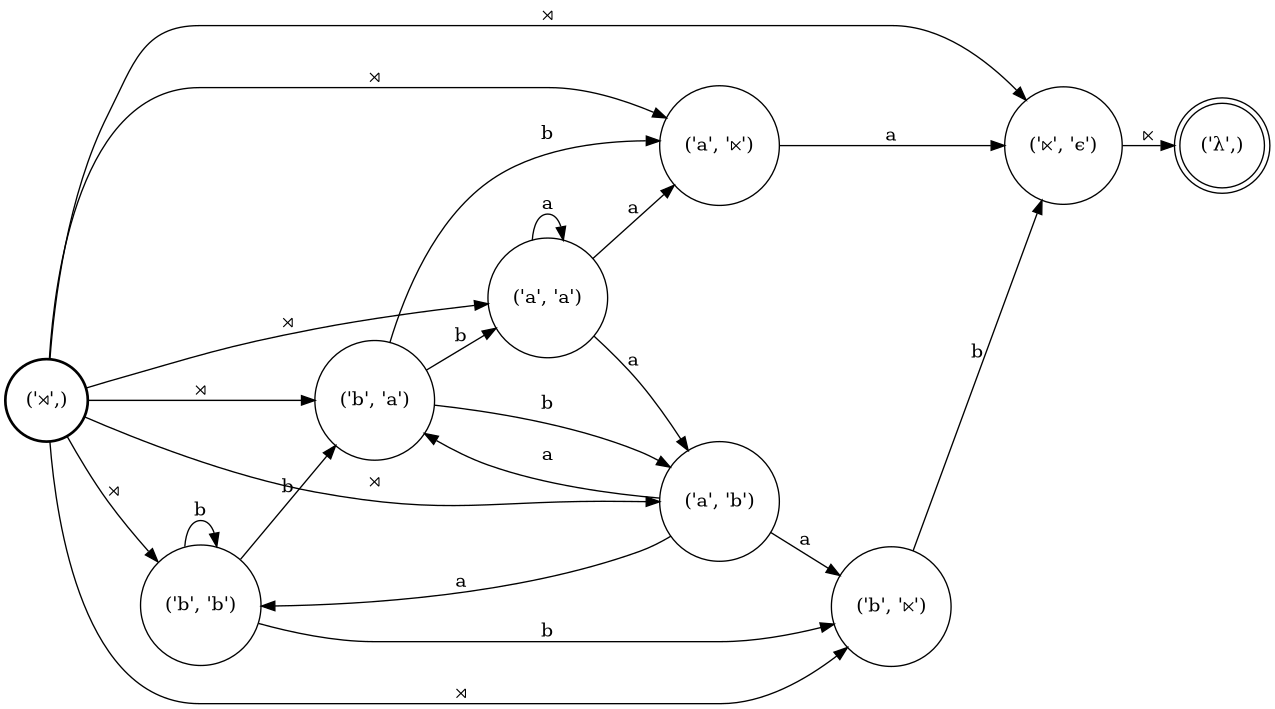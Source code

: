 digraph FST {
rankdir = LR;
size = "8.5,11";
center = 1;
orientation = Portrait;
ranksep = "0.4";
nodesep = "0.25";
8 [label = "('⋊',)", shape = circle, style = bold, fontsize = 14]
	8 -> 1 [label = "⋊", fontsize = 14];
	8 -> 6 [label = "⋊", fontsize = 14];
	8 -> 5 [label = "⋊", fontsize = 14];
	8 -> 7 [label = "⋊", fontsize = 14];
	8 -> 2 [label = "⋊", fontsize = 14];
	8 -> 4 [label = "⋊", fontsize = 14];
	8 -> 3 [label = "⋊", fontsize = 14];
0 [label = "('λ',)", shape = doublecircle, style = solid, fontsize = 14]
1 [label = "('⋉', 'ϵ')", shape = circle, style = solid, fontsize = 14]
	1 -> 0 [label = "⋉", fontsize = 14];
2 [label = "('b', '⋉')", shape = circle, style = solid, fontsize = 14]
	2 -> 1 [label = "b", fontsize = 14];
3 [label = "('a', '⋉')", shape = circle, style = solid, fontsize = 14]
	3 -> 1 [label = "a", fontsize = 14];
4 [label = "('b', 'a')", shape = circle, style = solid, fontsize = 14]
	4 -> 3 [label = "b", fontsize = 14];
	4 -> 7 [label = "b", fontsize = 14];
	4 -> 5 [label = "b", fontsize = 14];
5 [label = "('a', 'a')", shape = circle, style = solid, fontsize = 14]
	5 -> 3 [label = "a", fontsize = 14];
	5 -> 7 [label = "a", fontsize = 14];
	5 -> 5 [label = "a", fontsize = 14];
6 [label = "('b', 'b')", shape = circle, style = solid, fontsize = 14]
	6 -> 2 [label = "b", fontsize = 14];
	6 -> 6 [label = "b", fontsize = 14];
	6 -> 4 [label = "b", fontsize = 14];
7 [label = "('a', 'b')", shape = circle, style = solid, fontsize = 14]
	7 -> 2 [label = "a", fontsize = 14];
	7 -> 6 [label = "a", fontsize = 14];
	7 -> 4 [label = "a", fontsize = 14];
}

